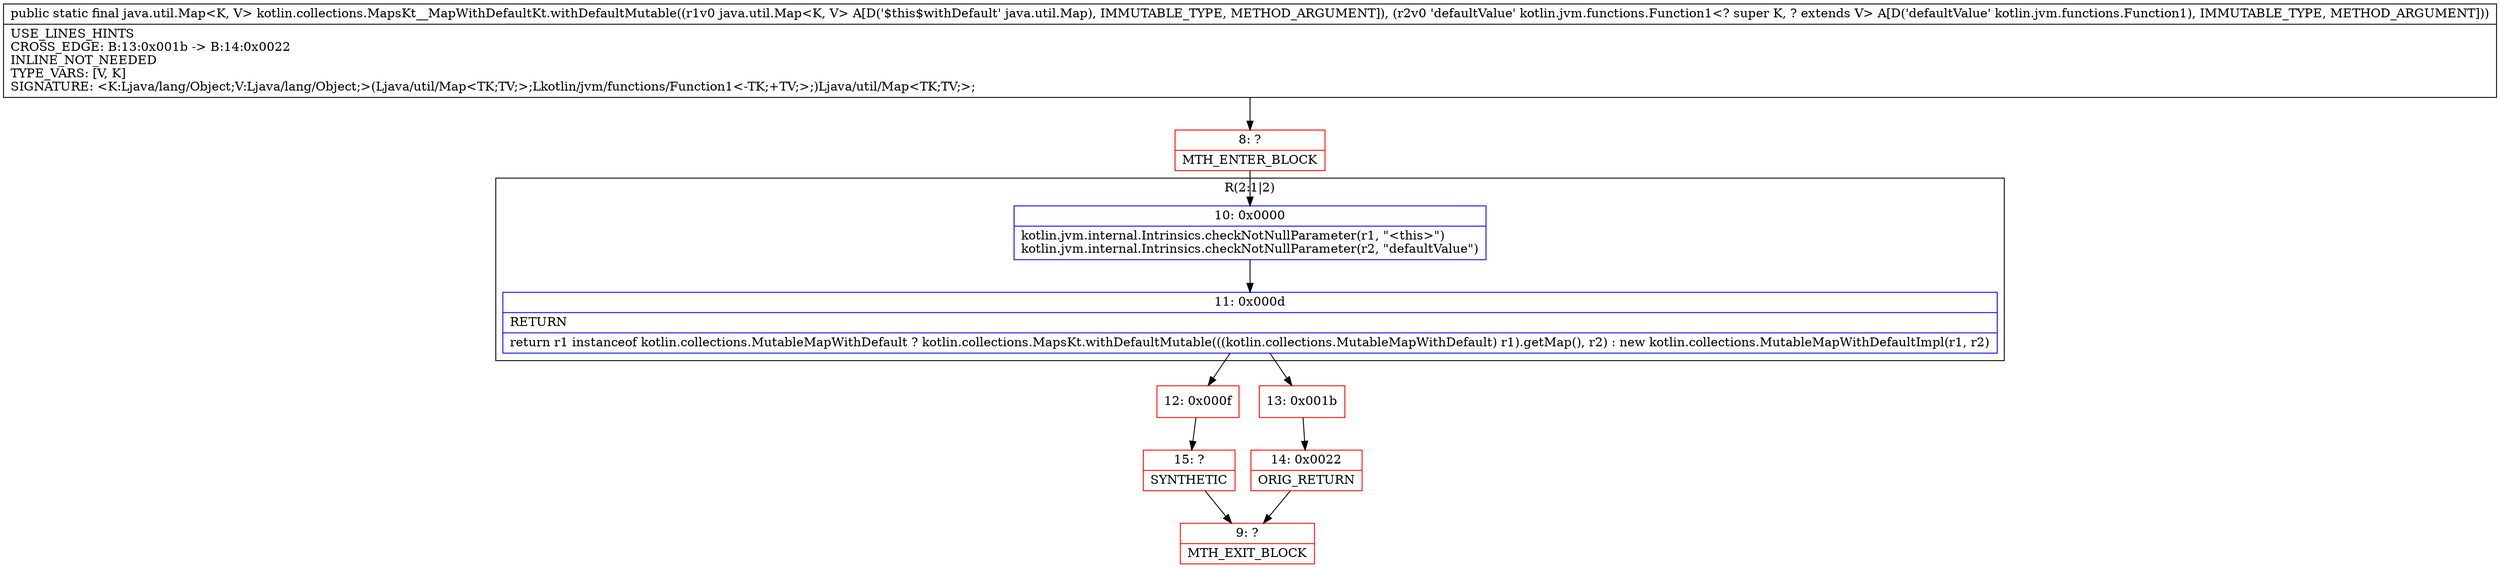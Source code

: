 digraph "CFG forkotlin.collections.MapsKt__MapWithDefaultKt.withDefaultMutable(Ljava\/util\/Map;Lkotlin\/jvm\/functions\/Function1;)Ljava\/util\/Map;" {
subgraph cluster_Region_1762327333 {
label = "R(2:1|2)";
node [shape=record,color=blue];
Node_10 [shape=record,label="{10\:\ 0x0000|kotlin.jvm.internal.Intrinsics.checkNotNullParameter(r1, \"\<this\>\")\lkotlin.jvm.internal.Intrinsics.checkNotNullParameter(r2, \"defaultValue\")\l}"];
Node_11 [shape=record,label="{11\:\ 0x000d|RETURN\l|return r1 instanceof kotlin.collections.MutableMapWithDefault ? kotlin.collections.MapsKt.withDefaultMutable(((kotlin.collections.MutableMapWithDefault) r1).getMap(), r2) : new kotlin.collections.MutableMapWithDefaultImpl(r1, r2)\l}"];
}
Node_8 [shape=record,color=red,label="{8\:\ ?|MTH_ENTER_BLOCK\l}"];
Node_12 [shape=record,color=red,label="{12\:\ 0x000f}"];
Node_15 [shape=record,color=red,label="{15\:\ ?|SYNTHETIC\l}"];
Node_9 [shape=record,color=red,label="{9\:\ ?|MTH_EXIT_BLOCK\l}"];
Node_13 [shape=record,color=red,label="{13\:\ 0x001b}"];
Node_14 [shape=record,color=red,label="{14\:\ 0x0022|ORIG_RETURN\l}"];
MethodNode[shape=record,label="{public static final java.util.Map\<K, V\> kotlin.collections.MapsKt__MapWithDefaultKt.withDefaultMutable((r1v0 java.util.Map\<K, V\> A[D('$this$withDefault' java.util.Map), IMMUTABLE_TYPE, METHOD_ARGUMENT]), (r2v0 'defaultValue' kotlin.jvm.functions.Function1\<? super K, ? extends V\> A[D('defaultValue' kotlin.jvm.functions.Function1), IMMUTABLE_TYPE, METHOD_ARGUMENT]))  | USE_LINES_HINTS\lCROSS_EDGE: B:13:0x001b \-\> B:14:0x0022\lINLINE_NOT_NEEDED\lTYPE_VARS: [V, K]\lSIGNATURE: \<K:Ljava\/lang\/Object;V:Ljava\/lang\/Object;\>(Ljava\/util\/Map\<TK;TV;\>;Lkotlin\/jvm\/functions\/Function1\<\-TK;+TV;\>;)Ljava\/util\/Map\<TK;TV;\>;\l}"];
MethodNode -> Node_8;Node_10 -> Node_11;
Node_11 -> Node_12;
Node_11 -> Node_13;
Node_8 -> Node_10;
Node_12 -> Node_15;
Node_15 -> Node_9;
Node_13 -> Node_14;
Node_14 -> Node_9;
}

